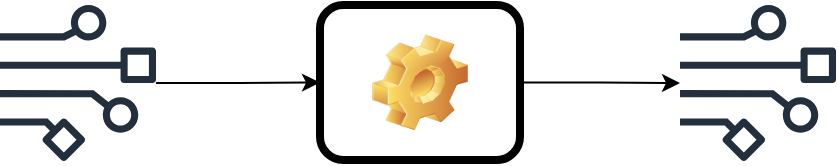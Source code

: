 <mxfile version="28.0.6">
  <diagram name="fig-1" id="ZuMf6JAPAMjyukRJtieO">
    <mxGraphModel dx="1426" dy="777" grid="1" gridSize="10" guides="1" tooltips="1" connect="1" arrows="1" fold="1" page="1" pageScale="1" pageWidth="850" pageHeight="1100" math="0" shadow="0">
      <root>
        <mxCell id="0" />
        <mxCell id="1" parent="0" />
        <mxCell id="RjiGP63PbW-LU3JviIWF-1" value="" style="sketch=0;outlineConnect=0;fontColor=#232F3E;gradientColor=none;fillColor=#232F3D;strokeColor=none;dashed=0;verticalLabelPosition=bottom;verticalAlign=top;align=center;html=1;fontSize=12;fontStyle=0;aspect=fixed;pointerEvents=1;shape=mxgraph.aws4.data_stream;" vertex="1" parent="1">
          <mxGeometry x="160" y="202.5" width="78" height="78" as="geometry" />
        </mxCell>
        <mxCell id="RjiGP63PbW-LU3JviIWF-6" style="edgeStyle=orthogonalEdgeStyle;rounded=0;orthogonalLoop=1;jettySize=auto;html=1;exitX=1;exitY=0.5;exitDx=0;exitDy=0;" edge="1" parent="1" source="RjiGP63PbW-LU3JviIWF-9" target="RjiGP63PbW-LU3JviIWF-5">
          <mxGeometry relative="1" as="geometry">
            <mxPoint x="425" y="241.5" as="sourcePoint" />
          </mxGeometry>
        </mxCell>
        <mxCell id="RjiGP63PbW-LU3JviIWF-4" style="edgeStyle=orthogonalEdgeStyle;rounded=0;orthogonalLoop=1;jettySize=auto;html=1;entryX=0;entryY=0.5;entryDx=0;entryDy=0;" edge="1" parent="1" source="RjiGP63PbW-LU3JviIWF-1" target="RjiGP63PbW-LU3JviIWF-9">
          <mxGeometry relative="1" as="geometry">
            <mxPoint x="305" y="241.5" as="targetPoint" />
          </mxGeometry>
        </mxCell>
        <mxCell id="RjiGP63PbW-LU3JviIWF-5" value="" style="sketch=0;outlineConnect=0;fontColor=#232F3E;gradientColor=none;fillColor=#232F3D;strokeColor=none;dashed=0;verticalLabelPosition=bottom;verticalAlign=top;align=center;html=1;fontSize=12;fontStyle=0;aspect=fixed;pointerEvents=1;shape=mxgraph.aws4.data_stream;" vertex="1" parent="1">
          <mxGeometry x="500" y="202.5" width="78" height="78" as="geometry" />
        </mxCell>
        <mxCell id="RjiGP63PbW-LU3JviIWF-9" value="" style="icon;html=1;image=img/clipart/Gear_128x128.png;strokeWidth=4;" vertex="1" parent="1">
          <mxGeometry x="320" y="202.5" width="100" height="77.5" as="geometry" />
        </mxCell>
      </root>
    </mxGraphModel>
  </diagram>
</mxfile>
